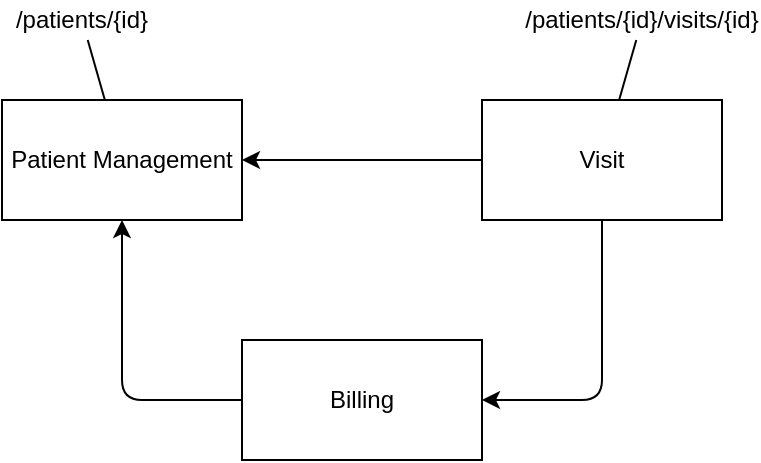 <mxfile version="14.6.13" type="device"><diagram id="Mm89SFXKzVab1K603TTP" name="Seite-1"><mxGraphModel dx="1350" dy="816" grid="1" gridSize="10" guides="1" tooltips="1" connect="1" arrows="1" fold="1" page="1" pageScale="1" pageWidth="827" pageHeight="1169" math="0" shadow="0"><root><mxCell id="0"/><mxCell id="1" parent="0"/><mxCell id="errvlqEmMr85E9hCYO7V-1" value="Patient Management" style="rounded=0;whiteSpace=wrap;html=1;" vertex="1" parent="1"><mxGeometry x="240" y="250" width="120" height="60" as="geometry"/></mxCell><mxCell id="errvlqEmMr85E9hCYO7V-2" value="Visit" style="rounded=0;whiteSpace=wrap;html=1;" vertex="1" parent="1"><mxGeometry x="480" y="250" width="120" height="60" as="geometry"/></mxCell><mxCell id="errvlqEmMr85E9hCYO7V-3" value="Billing" style="rounded=0;whiteSpace=wrap;html=1;" vertex="1" parent="1"><mxGeometry x="360" y="370" width="120" height="60" as="geometry"/></mxCell><mxCell id="errvlqEmMr85E9hCYO7V-4" value="" style="endArrow=classic;html=1;" edge="1" parent="1" source="errvlqEmMr85E9hCYO7V-2" target="errvlqEmMr85E9hCYO7V-1"><mxGeometry width="50" height="50" relative="1" as="geometry"><mxPoint x="280" y="490" as="sourcePoint"/><mxPoint x="330" y="440" as="targetPoint"/></mxGeometry></mxCell><mxCell id="errvlqEmMr85E9hCYO7V-5" value="" style="endArrow=classic;html=1;" edge="1" parent="1" source="errvlqEmMr85E9hCYO7V-2" target="errvlqEmMr85E9hCYO7V-3"><mxGeometry width="50" height="50" relative="1" as="geometry"><mxPoint x="580" y="470" as="sourcePoint"/><mxPoint x="630" y="420" as="targetPoint"/><Array as="points"><mxPoint x="540" y="400"/></Array></mxGeometry></mxCell><mxCell id="errvlqEmMr85E9hCYO7V-6" value="" style="endArrow=classic;html=1;" edge="1" parent="1" source="errvlqEmMr85E9hCYO7V-3" target="errvlqEmMr85E9hCYO7V-1"><mxGeometry width="50" height="50" relative="1" as="geometry"><mxPoint x="270" y="510" as="sourcePoint"/><mxPoint x="320" y="460" as="targetPoint"/><Array as="points"><mxPoint x="300" y="400"/></Array></mxGeometry></mxCell><mxCell id="errvlqEmMr85E9hCYO7V-7" value="/patients/{id}" style="text;html=1;strokeColor=none;fillColor=none;align=center;verticalAlign=middle;whiteSpace=wrap;rounded=0;" vertex="1" parent="1"><mxGeometry x="260" y="200" width="40" height="20" as="geometry"/></mxCell><mxCell id="errvlqEmMr85E9hCYO7V-8" value="" style="endArrow=none;html=1;" edge="1" parent="1" source="errvlqEmMr85E9hCYO7V-1" target="errvlqEmMr85E9hCYO7V-7"><mxGeometry width="50" height="50" relative="1" as="geometry"><mxPoint x="50" y="340" as="sourcePoint"/><mxPoint x="100" y="290" as="targetPoint"/></mxGeometry></mxCell><mxCell id="errvlqEmMr85E9hCYO7V-9" value="/patients/{id}/visits/{id}" style="text;html=1;strokeColor=none;fillColor=none;align=center;verticalAlign=middle;whiteSpace=wrap;rounded=0;" vertex="1" parent="1"><mxGeometry x="540" y="200" width="40" height="20" as="geometry"/></mxCell><mxCell id="errvlqEmMr85E9hCYO7V-11" value="" style="endArrow=none;html=1;" edge="1" parent="1" source="errvlqEmMr85E9hCYO7V-2" target="errvlqEmMr85E9hCYO7V-9"><mxGeometry width="50" height="50" relative="1" as="geometry"><mxPoint x="660" y="410" as="sourcePoint"/><mxPoint x="710" y="360" as="targetPoint"/></mxGeometry></mxCell></root></mxGraphModel></diagram></mxfile>